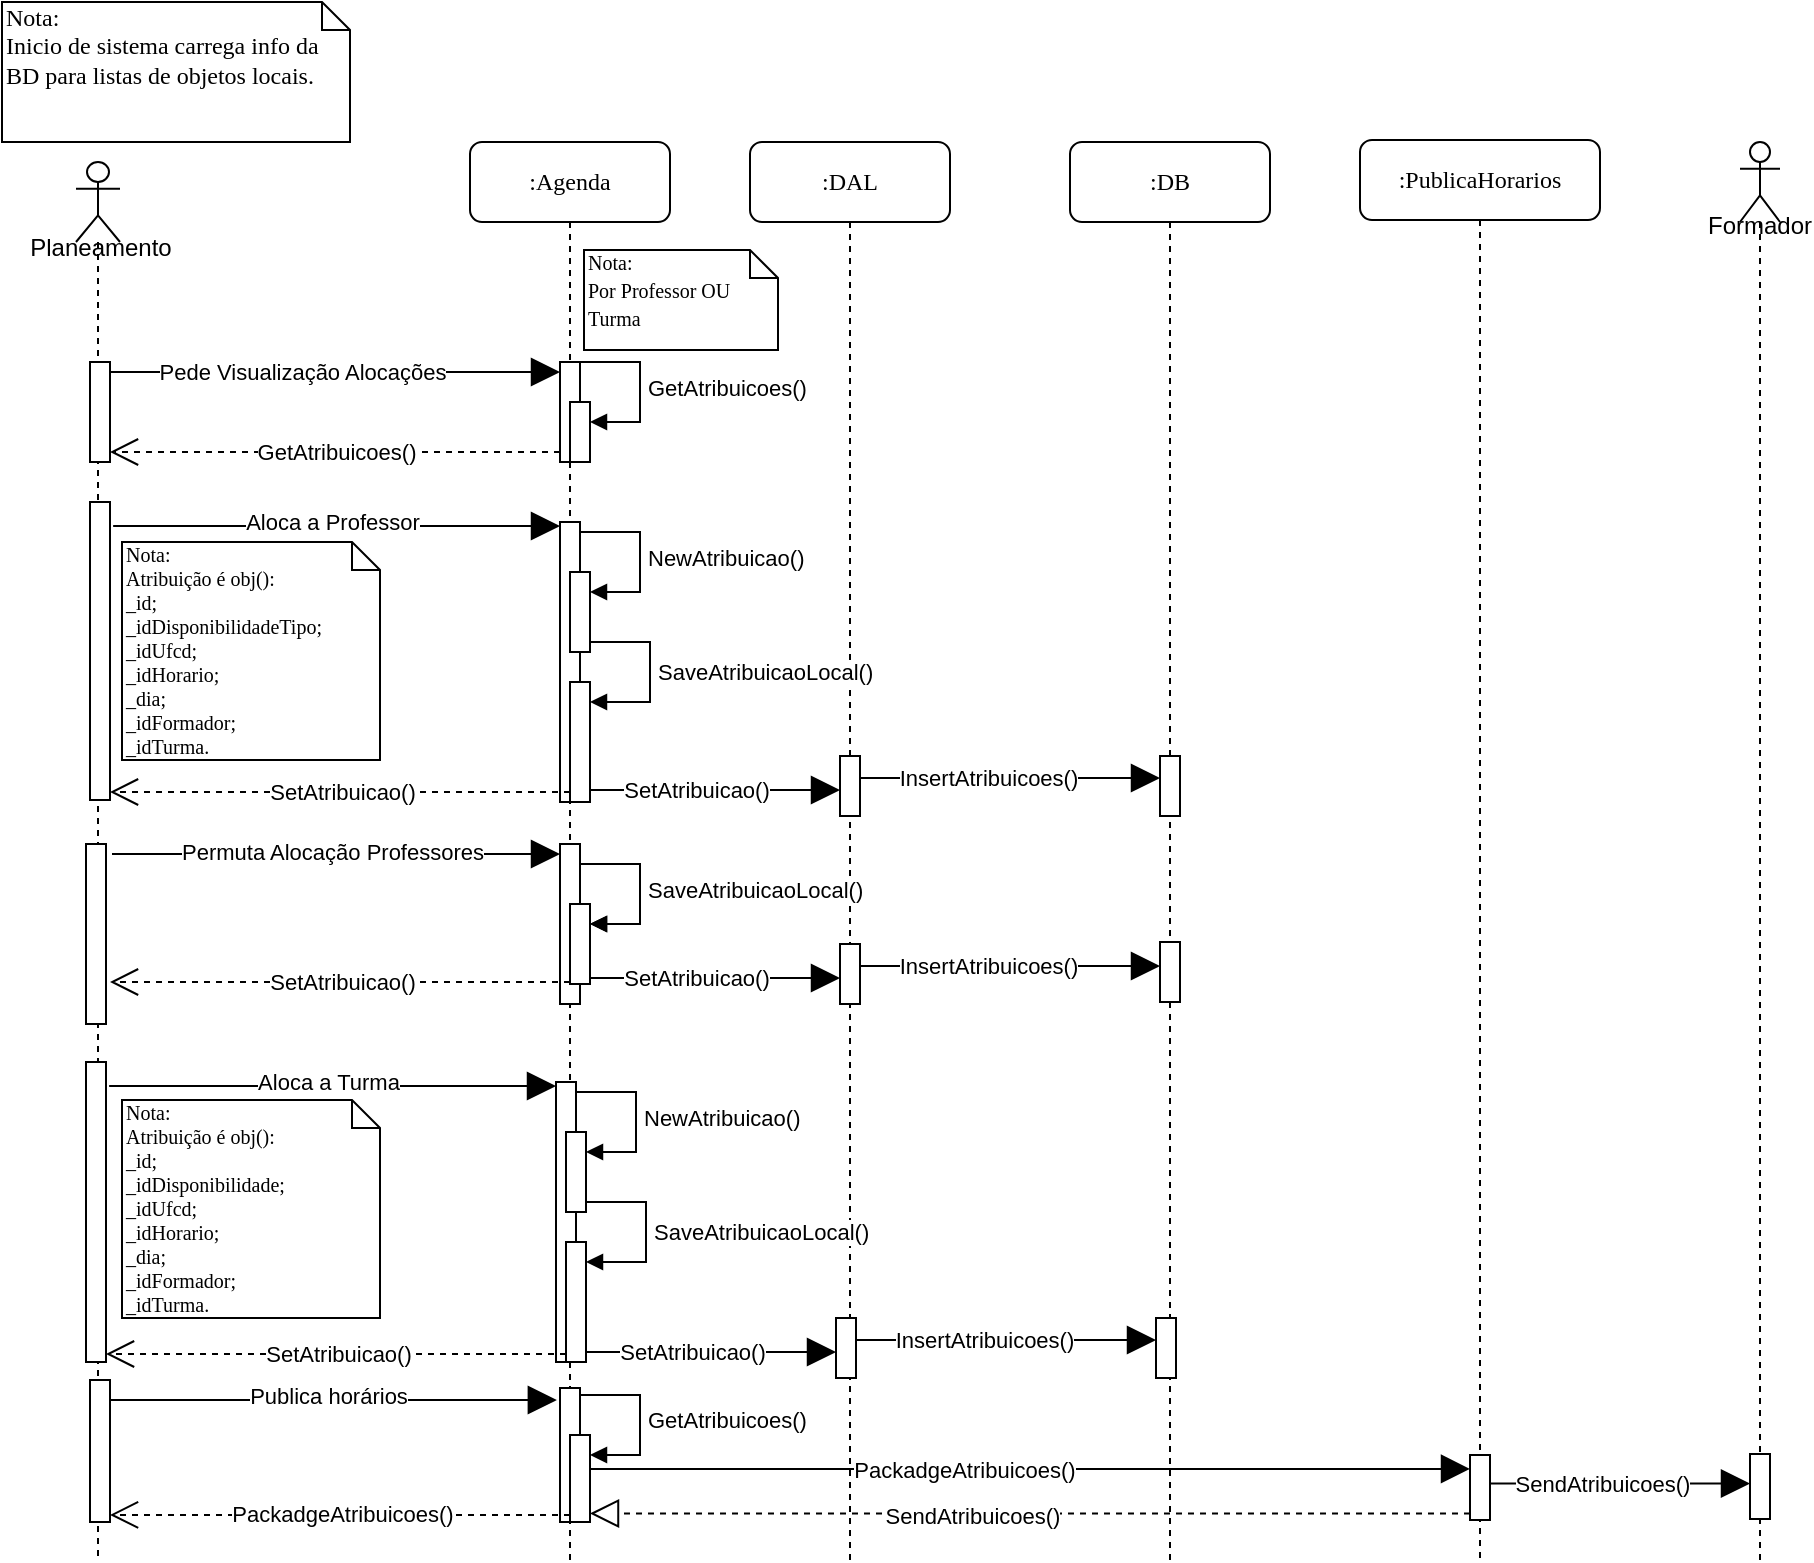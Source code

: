 <mxfile version="21.7.2" type="device">
  <diagram name="Page-1" id="13e1069c-82ec-6db2-03f1-153e76fe0fe0">
    <mxGraphModel dx="472" dy="821" grid="1" gridSize="10" guides="1" tooltips="1" connect="1" arrows="1" fold="1" page="1" pageScale="1" pageWidth="1100" pageHeight="850" background="none" math="0" shadow="0">
      <root>
        <mxCell id="0" />
        <mxCell id="1" parent="0" />
        <mxCell id="7baba1c4bc27f4b0-2" value=":DAL" style="shape=umlLifeline;perimeter=lifelinePerimeter;whiteSpace=wrap;html=1;container=1;collapsible=0;recursiveResize=0;outlineConnect=0;rounded=1;shadow=0;comic=0;labelBackgroundColor=none;strokeWidth=1;fontFamily=Verdana;fontSize=12;align=center;" parent="1" vertex="1">
          <mxGeometry x="415" y="111" width="100" height="709" as="geometry" />
        </mxCell>
        <mxCell id="_VtA3e9hZ6MFnu51Yufp-31" value="" style="html=1;points=[];perimeter=orthogonalPerimeter;outlineConnect=0;targetShapes=umlLifeline;portConstraint=eastwest;newEdgeStyle={&quot;edgeStyle&quot;:&quot;elbowEdgeStyle&quot;,&quot;elbow&quot;:&quot;vertical&quot;,&quot;curved&quot;:0,&quot;rounded&quot;:0};" parent="7baba1c4bc27f4b0-2" vertex="1">
          <mxGeometry x="45" y="307" width="10" height="30" as="geometry" />
        </mxCell>
        <mxCell id="_VtA3e9hZ6MFnu51Yufp-70" value="" style="html=1;points=[];perimeter=orthogonalPerimeter;outlineConnect=0;targetShapes=umlLifeline;portConstraint=eastwest;newEdgeStyle={&quot;edgeStyle&quot;:&quot;elbowEdgeStyle&quot;,&quot;elbow&quot;:&quot;vertical&quot;,&quot;curved&quot;:0,&quot;rounded&quot;:0};" parent="7baba1c4bc27f4b0-2" vertex="1">
          <mxGeometry x="45" y="401" width="10" height="30" as="geometry" />
        </mxCell>
        <mxCell id="_VtA3e9hZ6MFnu51Yufp-71" value="" style="endArrow=block;endFill=1;endSize=12;html=1;rounded=0;exitX=0.9;exitY=0.007;exitDx=0;exitDy=0;exitPerimeter=0;" parent="7baba1c4bc27f4b0-2" edge="1">
          <mxGeometry width="160" relative="1" as="geometry">
            <mxPoint x="-80" y="418" as="sourcePoint" />
            <mxPoint x="45" y="418" as="targetPoint" />
          </mxGeometry>
        </mxCell>
        <mxCell id="_VtA3e9hZ6MFnu51Yufp-72" value="SetAtribuicao()" style="edgeLabel;html=1;align=center;verticalAlign=middle;resizable=0;points=[];" parent="_VtA3e9hZ6MFnu51Yufp-71" vertex="1" connectable="0">
          <mxGeometry x="-0.15" relative="1" as="geometry">
            <mxPoint as="offset" />
          </mxGeometry>
        </mxCell>
        <mxCell id="_VtA3e9hZ6MFnu51Yufp-73" value="" style="endArrow=block;endFill=1;endSize=12;html=1;rounded=0;" parent="7baba1c4bc27f4b0-2" edge="1">
          <mxGeometry width="160" relative="1" as="geometry">
            <mxPoint x="55" y="412" as="sourcePoint" />
            <mxPoint x="205" y="412" as="targetPoint" />
          </mxGeometry>
        </mxCell>
        <mxCell id="_VtA3e9hZ6MFnu51Yufp-74" value="InsertAtribuicoes()" style="edgeLabel;html=1;align=center;verticalAlign=middle;resizable=0;points=[];" parent="_VtA3e9hZ6MFnu51Yufp-73" vertex="1" connectable="0">
          <mxGeometry x="-0.15" relative="1" as="geometry">
            <mxPoint as="offset" />
          </mxGeometry>
        </mxCell>
        <mxCell id="7baba1c4bc27f4b0-3" value=":DB" style="shape=umlLifeline;perimeter=lifelinePerimeter;whiteSpace=wrap;html=1;container=1;collapsible=0;recursiveResize=0;outlineConnect=0;rounded=1;shadow=0;comic=0;labelBackgroundColor=none;strokeWidth=1;fontFamily=Verdana;fontSize=12;align=center;" parent="1" vertex="1">
          <mxGeometry x="575" y="111" width="100" height="709" as="geometry" />
        </mxCell>
        <mxCell id="_VtA3e9hZ6MFnu51Yufp-34" value="" style="html=1;points=[];perimeter=orthogonalPerimeter;outlineConnect=0;targetShapes=umlLifeline;portConstraint=eastwest;newEdgeStyle={&quot;edgeStyle&quot;:&quot;elbowEdgeStyle&quot;,&quot;elbow&quot;:&quot;vertical&quot;,&quot;curved&quot;:0,&quot;rounded&quot;:0};" parent="7baba1c4bc27f4b0-3" vertex="1">
          <mxGeometry x="45" y="307" width="10" height="30" as="geometry" />
        </mxCell>
        <mxCell id="_VtA3e9hZ6MFnu51Yufp-75" value="" style="html=1;points=[];perimeter=orthogonalPerimeter;outlineConnect=0;targetShapes=umlLifeline;portConstraint=eastwest;newEdgeStyle={&quot;edgeStyle&quot;:&quot;elbowEdgeStyle&quot;,&quot;elbow&quot;:&quot;vertical&quot;,&quot;curved&quot;:0,&quot;rounded&quot;:0};" parent="7baba1c4bc27f4b0-3" vertex="1">
          <mxGeometry x="45" y="400" width="10" height="30" as="geometry" />
        </mxCell>
        <mxCell id="7baba1c4bc27f4b0-8" value=":Agenda" style="shape=umlLifeline;perimeter=lifelinePerimeter;whiteSpace=wrap;html=1;container=1;collapsible=0;recursiveResize=0;outlineConnect=0;rounded=1;shadow=0;comic=0;labelBackgroundColor=none;strokeWidth=1;fontFamily=Verdana;fontSize=12;align=center;movable=1;resizable=1;rotatable=1;deletable=1;editable=1;locked=0;connectable=1;" parent="1" vertex="1">
          <mxGeometry x="275" y="111" width="100" height="709" as="geometry" />
        </mxCell>
        <mxCell id="_VtA3e9hZ6MFnu51Yufp-6" value="" style="html=1;points=[];perimeter=orthogonalPerimeter;outlineConnect=0;targetShapes=umlLifeline;portConstraint=eastwest;newEdgeStyle={&quot;edgeStyle&quot;:&quot;elbowEdgeStyle&quot;,&quot;elbow&quot;:&quot;vertical&quot;,&quot;curved&quot;:0,&quot;rounded&quot;:0};" parent="7baba1c4bc27f4b0-8" vertex="1">
          <mxGeometry x="45" y="190" width="10" height="140" as="geometry" />
        </mxCell>
        <mxCell id="_VtA3e9hZ6MFnu51Yufp-19" value="" style="html=1;points=[];perimeter=orthogonalPerimeter;outlineConnect=0;targetShapes=umlLifeline;portConstraint=eastwest;newEdgeStyle={&quot;edgeStyle&quot;:&quot;elbowEdgeStyle&quot;,&quot;elbow&quot;:&quot;vertical&quot;,&quot;curved&quot;:0,&quot;rounded&quot;:0};" parent="7baba1c4bc27f4b0-8" vertex="1">
          <mxGeometry x="50" y="215" width="10" height="40" as="geometry" />
        </mxCell>
        <mxCell id="_VtA3e9hZ6MFnu51Yufp-20" value="NewAtribuicao()" style="html=1;align=left;spacingLeft=2;endArrow=block;rounded=0;edgeStyle=orthogonalEdgeStyle;curved=0;rounded=0;" parent="7baba1c4bc27f4b0-8" target="_VtA3e9hZ6MFnu51Yufp-19" edge="1">
          <mxGeometry relative="1" as="geometry">
            <mxPoint x="55" y="195" as="sourcePoint" />
            <Array as="points">
              <mxPoint x="85" y="225" />
            </Array>
          </mxGeometry>
        </mxCell>
        <mxCell id="_VtA3e9hZ6MFnu51Yufp-50" value="" style="html=1;points=[];perimeter=orthogonalPerimeter;outlineConnect=0;targetShapes=umlLifeline;portConstraint=eastwest;newEdgeStyle={&quot;edgeStyle&quot;:&quot;elbowEdgeStyle&quot;,&quot;elbow&quot;:&quot;vertical&quot;,&quot;curved&quot;:0,&quot;rounded&quot;:0};" parent="7baba1c4bc27f4b0-8" vertex="1">
          <mxGeometry x="45" y="110" width="10" height="50" as="geometry" />
        </mxCell>
        <mxCell id="_VtA3e9hZ6MFnu51Yufp-51" value="" style="html=1;points=[];perimeter=orthogonalPerimeter;outlineConnect=0;targetShapes=umlLifeline;portConstraint=eastwest;newEdgeStyle={&quot;edgeStyle&quot;:&quot;elbowEdgeStyle&quot;,&quot;elbow&quot;:&quot;vertical&quot;,&quot;curved&quot;:0,&quot;rounded&quot;:0};" parent="7baba1c4bc27f4b0-8" vertex="1">
          <mxGeometry x="45" y="351" width="10" height="80" as="geometry" />
        </mxCell>
        <mxCell id="_VtA3e9hZ6MFnu51Yufp-56" value="" style="html=1;points=[];perimeter=orthogonalPerimeter;outlineConnect=0;targetShapes=umlLifeline;portConstraint=eastwest;newEdgeStyle={&quot;edgeStyle&quot;:&quot;elbowEdgeStyle&quot;,&quot;elbow&quot;:&quot;vertical&quot;,&quot;curved&quot;:0,&quot;rounded&quot;:0};" parent="7baba1c4bc27f4b0-8" vertex="1">
          <mxGeometry x="50" y="381" width="10" height="40" as="geometry" />
        </mxCell>
        <mxCell id="_VtA3e9hZ6MFnu51Yufp-57" value="self call" style="html=1;align=left;spacingLeft=2;endArrow=block;rounded=0;edgeStyle=orthogonalEdgeStyle;curved=0;rounded=0;" parent="7baba1c4bc27f4b0-8" target="_VtA3e9hZ6MFnu51Yufp-56" edge="1">
          <mxGeometry relative="1" as="geometry">
            <mxPoint x="55" y="361" as="sourcePoint" />
            <Array as="points">
              <mxPoint x="85" y="391" />
            </Array>
          </mxGeometry>
        </mxCell>
        <mxCell id="_VtA3e9hZ6MFnu51Yufp-58" value="" style="html=1;points=[];perimeter=orthogonalPerimeter;outlineConnect=0;targetShapes=umlLifeline;portConstraint=eastwest;newEdgeStyle={&quot;edgeStyle&quot;:&quot;elbowEdgeStyle&quot;,&quot;elbow&quot;:&quot;vertical&quot;,&quot;curved&quot;:0,&quot;rounded&quot;:0};" parent="7baba1c4bc27f4b0-8" vertex="1">
          <mxGeometry x="50" y="381" width="10" height="40" as="geometry" />
        </mxCell>
        <mxCell id="_VtA3e9hZ6MFnu51Yufp-59" value="SaveAtribuicaoLocal()" style="html=1;align=left;spacingLeft=2;endArrow=block;rounded=0;edgeStyle=orthogonalEdgeStyle;curved=0;rounded=0;" parent="7baba1c4bc27f4b0-8" target="_VtA3e9hZ6MFnu51Yufp-58" edge="1">
          <mxGeometry relative="1" as="geometry">
            <mxPoint x="55" y="361" as="sourcePoint" />
            <Array as="points">
              <mxPoint x="85" y="391" />
            </Array>
          </mxGeometry>
        </mxCell>
        <mxCell id="_VtA3e9hZ6MFnu51Yufp-66" value="" style="html=1;points=[];perimeter=orthogonalPerimeter;outlineConnect=0;targetShapes=umlLifeline;portConstraint=eastwest;newEdgeStyle={&quot;edgeStyle&quot;:&quot;elbowEdgeStyle&quot;,&quot;elbow&quot;:&quot;vertical&quot;,&quot;curved&quot;:0,&quot;rounded&quot;:0};" parent="7baba1c4bc27f4b0-8" vertex="1">
          <mxGeometry x="50" y="270" width="10" height="60" as="geometry" />
        </mxCell>
        <mxCell id="_VtA3e9hZ6MFnu51Yufp-67" value="SaveAtribuicaoLocal()" style="html=1;align=left;spacingLeft=2;endArrow=block;rounded=0;edgeStyle=orthogonalEdgeStyle;curved=0;rounded=0;" parent="7baba1c4bc27f4b0-8" target="_VtA3e9hZ6MFnu51Yufp-66" edge="1">
          <mxGeometry relative="1" as="geometry">
            <mxPoint x="60" y="250" as="sourcePoint" />
            <Array as="points">
              <mxPoint x="90" y="280" />
            </Array>
          </mxGeometry>
        </mxCell>
        <mxCell id="_VtA3e9hZ6MFnu51Yufp-80" value="" style="html=1;points=[];perimeter=orthogonalPerimeter;outlineConnect=0;targetShapes=umlLifeline;portConstraint=eastwest;newEdgeStyle={&quot;edgeStyle&quot;:&quot;elbowEdgeStyle&quot;,&quot;elbow&quot;:&quot;vertical&quot;,&quot;curved&quot;:0,&quot;rounded&quot;:0};" parent="7baba1c4bc27f4b0-8" vertex="1">
          <mxGeometry x="50" y="130" width="10" height="30" as="geometry" />
        </mxCell>
        <mxCell id="_VtA3e9hZ6MFnu51Yufp-81" value="GetAtribuicoes()" style="html=1;align=left;spacingLeft=2;endArrow=block;rounded=0;edgeStyle=orthogonalEdgeStyle;curved=0;rounded=0;" parent="7baba1c4bc27f4b0-8" target="_VtA3e9hZ6MFnu51Yufp-80" edge="1">
          <mxGeometry relative="1" as="geometry">
            <mxPoint x="55" y="110" as="sourcePoint" />
            <Array as="points">
              <mxPoint x="85" y="140" />
            </Array>
          </mxGeometry>
        </mxCell>
        <mxCell id="_VtA3e9hZ6MFnu51Yufp-115" value="" style="html=1;points=[];perimeter=orthogonalPerimeter;outlineConnect=0;targetShapes=umlLifeline;portConstraint=eastwest;newEdgeStyle={&quot;edgeStyle&quot;:&quot;elbowEdgeStyle&quot;,&quot;elbow&quot;:&quot;vertical&quot;,&quot;curved&quot;:0,&quot;rounded&quot;:0};" parent="7baba1c4bc27f4b0-8" vertex="1">
          <mxGeometry x="45" y="623" width="10" height="67" as="geometry" />
        </mxCell>
        <mxCell id="_VtA3e9hZ6MFnu51Yufp-116" value="" style="html=1;points=[];perimeter=orthogonalPerimeter;outlineConnect=0;targetShapes=umlLifeline;portConstraint=eastwest;newEdgeStyle={&quot;edgeStyle&quot;:&quot;elbowEdgeStyle&quot;,&quot;elbow&quot;:&quot;vertical&quot;,&quot;curved&quot;:0,&quot;rounded&quot;:0};" parent="7baba1c4bc27f4b0-8" vertex="1">
          <mxGeometry x="50" y="646.5" width="10" height="43.5" as="geometry" />
        </mxCell>
        <mxCell id="_VtA3e9hZ6MFnu51Yufp-117" value="GetAtribuicoes()" style="html=1;align=left;spacingLeft=2;endArrow=block;rounded=0;edgeStyle=orthogonalEdgeStyle;curved=0;rounded=0;" parent="7baba1c4bc27f4b0-8" target="_VtA3e9hZ6MFnu51Yufp-116" edge="1">
          <mxGeometry relative="1" as="geometry">
            <mxPoint x="55" y="626.5" as="sourcePoint" />
            <Array as="points">
              <mxPoint x="85" y="656.5" />
            </Array>
          </mxGeometry>
        </mxCell>
        <mxCell id="_VtA3e9hZ6MFnu51Yufp-119" value="" style="endArrow=block;endFill=1;endSize=12;html=1;rounded=0;exitX=0.9;exitY=0.007;exitDx=0;exitDy=0;exitPerimeter=0;" parent="7baba1c4bc27f4b0-8" edge="1">
          <mxGeometry width="160" relative="1" as="geometry">
            <mxPoint x="60" y="663.44" as="sourcePoint" />
            <mxPoint x="500" y="663.44" as="targetPoint" />
          </mxGeometry>
        </mxCell>
        <mxCell id="_VtA3e9hZ6MFnu51Yufp-120" value="PackadgeAtribuicoes()" style="edgeLabel;html=1;align=center;verticalAlign=middle;resizable=0;points=[];" parent="_VtA3e9hZ6MFnu51Yufp-119" vertex="1" connectable="0">
          <mxGeometry x="-0.15" relative="1" as="geometry">
            <mxPoint as="offset" />
          </mxGeometry>
        </mxCell>
        <mxCell id="_VtA3e9hZ6MFnu51Yufp-121" value="PackadgeAtribuicoes()" style="endArrow=open;endSize=12;dashed=1;html=1;rounded=0;" parent="7baba1c4bc27f4b0-8" edge="1">
          <mxGeometry x="-0.003" width="160" relative="1" as="geometry">
            <mxPoint x="50" y="686.44" as="sourcePoint" />
            <mxPoint x="-180" y="686.44" as="targetPoint" />
            <mxPoint as="offset" />
          </mxGeometry>
        </mxCell>
        <mxCell id="_VtA3e9hZ6MFnu51Yufp-2" value="" style="shape=umlLifeline;perimeter=lifelinePerimeter;whiteSpace=wrap;html=1;container=1;dropTarget=0;collapsible=0;recursiveResize=0;outlineConnect=0;portConstraint=eastwest;newEdgeStyle={&quot;edgeStyle&quot;:&quot;elbowEdgeStyle&quot;,&quot;elbow&quot;:&quot;vertical&quot;,&quot;curved&quot;:0,&quot;rounded&quot;:0};participant=umlActor;size=40;" parent="1" vertex="1">
          <mxGeometry x="78" y="121" width="22" height="699" as="geometry" />
        </mxCell>
        <mxCell id="_VtA3e9hZ6MFnu51Yufp-55" value="" style="html=1;points=[];perimeter=orthogonalPerimeter;outlineConnect=0;targetShapes=umlLifeline;portConstraint=eastwest;newEdgeStyle={&quot;edgeStyle&quot;:&quot;elbowEdgeStyle&quot;,&quot;elbow&quot;:&quot;vertical&quot;,&quot;curved&quot;:0,&quot;rounded&quot;:0};" parent="_VtA3e9hZ6MFnu51Yufp-2" vertex="1">
          <mxGeometry x="5" y="341" width="10" height="90" as="geometry" />
        </mxCell>
        <mxCell id="_VtA3e9hZ6MFnu51Yufp-86" value="" style="html=1;points=[];perimeter=orthogonalPerimeter;outlineConnect=0;targetShapes=umlLifeline;portConstraint=eastwest;newEdgeStyle={&quot;edgeStyle&quot;:&quot;elbowEdgeStyle&quot;,&quot;elbow&quot;:&quot;vertical&quot;,&quot;curved&quot;:0,&quot;rounded&quot;:0};" parent="_VtA3e9hZ6MFnu51Yufp-2" vertex="1">
          <mxGeometry x="380" y="578" width="10" height="30" as="geometry" />
        </mxCell>
        <mxCell id="_VtA3e9hZ6MFnu51Yufp-87" value="" style="html=1;points=[];perimeter=orthogonalPerimeter;outlineConnect=0;targetShapes=umlLifeline;portConstraint=eastwest;newEdgeStyle={&quot;edgeStyle&quot;:&quot;elbowEdgeStyle&quot;,&quot;elbow&quot;:&quot;vertical&quot;,&quot;curved&quot;:0,&quot;rounded&quot;:0};" parent="_VtA3e9hZ6MFnu51Yufp-2" vertex="1">
          <mxGeometry x="540" y="578" width="10" height="30" as="geometry" />
        </mxCell>
        <mxCell id="_VtA3e9hZ6MFnu51Yufp-88" value="" style="html=1;points=[];perimeter=orthogonalPerimeter;outlineConnect=0;targetShapes=umlLifeline;portConstraint=eastwest;newEdgeStyle={&quot;edgeStyle&quot;:&quot;elbowEdgeStyle&quot;,&quot;elbow&quot;:&quot;vertical&quot;,&quot;curved&quot;:0,&quot;rounded&quot;:0};" parent="_VtA3e9hZ6MFnu51Yufp-2" vertex="1">
          <mxGeometry x="240" y="460" width="10" height="140" as="geometry" />
        </mxCell>
        <mxCell id="_VtA3e9hZ6MFnu51Yufp-89" value="" style="html=1;points=[];perimeter=orthogonalPerimeter;outlineConnect=0;targetShapes=umlLifeline;portConstraint=eastwest;newEdgeStyle={&quot;edgeStyle&quot;:&quot;elbowEdgeStyle&quot;,&quot;elbow&quot;:&quot;vertical&quot;,&quot;curved&quot;:0,&quot;rounded&quot;:0};" parent="_VtA3e9hZ6MFnu51Yufp-2" vertex="1">
          <mxGeometry x="245" y="485" width="10" height="40" as="geometry" />
        </mxCell>
        <mxCell id="_VtA3e9hZ6MFnu51Yufp-90" value="NewAtribuicao()" style="html=1;align=left;spacingLeft=2;endArrow=block;rounded=0;edgeStyle=orthogonalEdgeStyle;curved=0;rounded=0;" parent="_VtA3e9hZ6MFnu51Yufp-2" target="_VtA3e9hZ6MFnu51Yufp-89" edge="1">
          <mxGeometry relative="1" as="geometry">
            <mxPoint x="250" y="465" as="sourcePoint" />
            <Array as="points">
              <mxPoint x="280" y="495" />
            </Array>
          </mxGeometry>
        </mxCell>
        <mxCell id="_VtA3e9hZ6MFnu51Yufp-91" value="" style="html=1;points=[];perimeter=orthogonalPerimeter;outlineConnect=0;targetShapes=umlLifeline;portConstraint=eastwest;newEdgeStyle={&quot;edgeStyle&quot;:&quot;elbowEdgeStyle&quot;,&quot;elbow&quot;:&quot;vertical&quot;,&quot;curved&quot;:0,&quot;rounded&quot;:0};" parent="_VtA3e9hZ6MFnu51Yufp-2" vertex="1">
          <mxGeometry x="245" y="540" width="10" height="60" as="geometry" />
        </mxCell>
        <mxCell id="_VtA3e9hZ6MFnu51Yufp-92" value="SaveAtribuicaoLocal()" style="html=1;align=left;spacingLeft=2;endArrow=block;rounded=0;edgeStyle=orthogonalEdgeStyle;curved=0;rounded=0;" parent="_VtA3e9hZ6MFnu51Yufp-2" target="_VtA3e9hZ6MFnu51Yufp-91" edge="1">
          <mxGeometry relative="1" as="geometry">
            <mxPoint x="255" y="520" as="sourcePoint" />
            <Array as="points">
              <mxPoint x="285" y="550" />
            </Array>
          </mxGeometry>
        </mxCell>
        <mxCell id="_VtA3e9hZ6MFnu51Yufp-93" value="" style="html=1;points=[];perimeter=orthogonalPerimeter;rounded=0;shadow=0;comic=0;labelBackgroundColor=none;strokeWidth=1;fontFamily=Verdana;fontSize=12;align=center;" parent="_VtA3e9hZ6MFnu51Yufp-2" vertex="1">
          <mxGeometry x="5" y="450" width="10" height="150" as="geometry" />
        </mxCell>
        <mxCell id="_VtA3e9hZ6MFnu51Yufp-94" value="" style="endArrow=block;endFill=1;endSize=12;html=1;rounded=0;exitX=1.157;exitY=0.2;exitDx=0;exitDy=0;exitPerimeter=0;" parent="_VtA3e9hZ6MFnu51Yufp-2" edge="1">
          <mxGeometry width="160" relative="1" as="geometry">
            <mxPoint x="16.57" y="462" as="sourcePoint" />
            <mxPoint x="240" y="462" as="targetPoint" />
          </mxGeometry>
        </mxCell>
        <mxCell id="_VtA3e9hZ6MFnu51Yufp-95" value="Aloca a Turma" style="edgeLabel;html=1;align=center;verticalAlign=middle;resizable=0;points=[];" parent="_VtA3e9hZ6MFnu51Yufp-94" vertex="1" connectable="0">
          <mxGeometry x="-0.15" relative="1" as="geometry">
            <mxPoint x="14" y="-2" as="offset" />
          </mxGeometry>
        </mxCell>
        <mxCell id="_VtA3e9hZ6MFnu51Yufp-96" value="" style="endArrow=block;endFill=1;endSize=12;html=1;rounded=0;exitX=0.9;exitY=0.007;exitDx=0;exitDy=0;exitPerimeter=0;" parent="_VtA3e9hZ6MFnu51Yufp-2" edge="1">
          <mxGeometry width="160" relative="1" as="geometry">
            <mxPoint x="255" y="595" as="sourcePoint" />
            <mxPoint x="380" y="595" as="targetPoint" />
          </mxGeometry>
        </mxCell>
        <mxCell id="_VtA3e9hZ6MFnu51Yufp-97" value="SetAtribuicao()" style="edgeLabel;html=1;align=center;verticalAlign=middle;resizable=0;points=[];" parent="_VtA3e9hZ6MFnu51Yufp-96" vertex="1" connectable="0">
          <mxGeometry x="-0.15" relative="1" as="geometry">
            <mxPoint as="offset" />
          </mxGeometry>
        </mxCell>
        <mxCell id="_VtA3e9hZ6MFnu51Yufp-98" value="" style="endArrow=block;endFill=1;endSize=12;html=1;rounded=0;" parent="_VtA3e9hZ6MFnu51Yufp-2" edge="1">
          <mxGeometry width="160" relative="1" as="geometry">
            <mxPoint x="390" y="589" as="sourcePoint" />
            <mxPoint x="540" y="589" as="targetPoint" />
          </mxGeometry>
        </mxCell>
        <mxCell id="_VtA3e9hZ6MFnu51Yufp-99" value="InsertAtribuicoes()" style="edgeLabel;html=1;align=center;verticalAlign=middle;resizable=0;points=[];" parent="_VtA3e9hZ6MFnu51Yufp-98" vertex="1" connectable="0">
          <mxGeometry x="-0.15" relative="1" as="geometry">
            <mxPoint as="offset" />
          </mxGeometry>
        </mxCell>
        <mxCell id="_VtA3e9hZ6MFnu51Yufp-100" value="SetAtribuicao()" style="endArrow=open;endSize=12;dashed=1;html=1;rounded=0;" parent="_VtA3e9hZ6MFnu51Yufp-2" edge="1">
          <mxGeometry x="-0.003" width="160" relative="1" as="geometry">
            <mxPoint x="245" y="596" as="sourcePoint" />
            <mxPoint x="15" y="596" as="targetPoint" />
            <mxPoint as="offset" />
          </mxGeometry>
        </mxCell>
        <mxCell id="_VtA3e9hZ6MFnu51Yufp-105" value="" style="html=1;points=[];perimeter=orthogonalPerimeter;outlineConnect=0;targetShapes=umlLifeline;portConstraint=eastwest;newEdgeStyle={&quot;edgeStyle&quot;:&quot;elbowEdgeStyle&quot;,&quot;elbow&quot;:&quot;vertical&quot;,&quot;curved&quot;:0,&quot;rounded&quot;:0};" parent="_VtA3e9hZ6MFnu51Yufp-2" vertex="1">
          <mxGeometry x="7" y="609" width="10" height="71" as="geometry" />
        </mxCell>
        <mxCell id="_VtA3e9hZ6MFnu51Yufp-3" value="" style="html=1;points=[];perimeter=orthogonalPerimeter;rounded=0;shadow=0;comic=0;labelBackgroundColor=none;strokeWidth=1;fontFamily=Verdana;fontSize=12;align=center;" parent="1" vertex="1">
          <mxGeometry x="85" y="291" width="10" height="149" as="geometry" />
        </mxCell>
        <mxCell id="_VtA3e9hZ6MFnu51Yufp-4" value="Planeamento " style="text;html=1;align=center;verticalAlign=middle;resizable=0;points=[];autosize=1;strokeColor=none;fillColor=none;" parent="1" vertex="1">
          <mxGeometry x="40" y="149" width="100" height="30" as="geometry" />
        </mxCell>
        <mxCell id="_VtA3e9hZ6MFnu51Yufp-5" value="" style="endArrow=block;endFill=1;endSize=12;html=1;rounded=0;" parent="1" edge="1">
          <mxGeometry width="160" relative="1" as="geometry">
            <mxPoint x="95" y="226" as="sourcePoint" />
            <mxPoint x="320" y="226" as="targetPoint" />
          </mxGeometry>
        </mxCell>
        <mxCell id="_VtA3e9hZ6MFnu51Yufp-7" value="Pede Visualização Alocações" style="edgeLabel;html=1;align=center;verticalAlign=middle;resizable=0;points=[];" parent="_VtA3e9hZ6MFnu51Yufp-5" vertex="1" connectable="0">
          <mxGeometry x="-0.15" relative="1" as="geometry">
            <mxPoint as="offset" />
          </mxGeometry>
        </mxCell>
        <mxCell id="_VtA3e9hZ6MFnu51Yufp-16" value="GetAtribuicoes()" style="endArrow=open;endSize=12;dashed=1;html=1;rounded=0;" parent="1" edge="1">
          <mxGeometry x="-0.003" width="160" relative="1" as="geometry">
            <mxPoint x="320" y="266" as="sourcePoint" />
            <mxPoint x="95" y="266" as="targetPoint" />
            <mxPoint as="offset" />
          </mxGeometry>
        </mxCell>
        <mxCell id="_VtA3e9hZ6MFnu51Yufp-17" value="" style="endArrow=block;endFill=1;endSize=12;html=1;rounded=0;exitX=1.157;exitY=0.2;exitDx=0;exitDy=0;exitPerimeter=0;" parent="1" edge="1">
          <mxGeometry width="160" relative="1" as="geometry">
            <mxPoint x="96.57" y="303" as="sourcePoint" />
            <mxPoint x="320" y="303" as="targetPoint" />
          </mxGeometry>
        </mxCell>
        <mxCell id="_VtA3e9hZ6MFnu51Yufp-18" value="Aloca a Professor" style="edgeLabel;html=1;align=center;verticalAlign=middle;resizable=0;points=[];" parent="_VtA3e9hZ6MFnu51Yufp-17" vertex="1" connectable="0">
          <mxGeometry x="-0.15" relative="1" as="geometry">
            <mxPoint x="14" y="-2" as="offset" />
          </mxGeometry>
        </mxCell>
        <mxCell id="_VtA3e9hZ6MFnu51Yufp-29" value="" style="endArrow=block;endFill=1;endSize=12;html=1;rounded=0;exitX=0.9;exitY=0.007;exitDx=0;exitDy=0;exitPerimeter=0;" parent="1" edge="1">
          <mxGeometry width="160" relative="1" as="geometry">
            <mxPoint x="335" y="435" as="sourcePoint" />
            <mxPoint x="460" y="435" as="targetPoint" />
          </mxGeometry>
        </mxCell>
        <mxCell id="_VtA3e9hZ6MFnu51Yufp-30" value="SetAtribuicao()" style="edgeLabel;html=1;align=center;verticalAlign=middle;resizable=0;points=[];" parent="_VtA3e9hZ6MFnu51Yufp-29" vertex="1" connectable="0">
          <mxGeometry x="-0.15" relative="1" as="geometry">
            <mxPoint as="offset" />
          </mxGeometry>
        </mxCell>
        <mxCell id="_VtA3e9hZ6MFnu51Yufp-32" value="" style="endArrow=block;endFill=1;endSize=12;html=1;rounded=0;" parent="1" edge="1">
          <mxGeometry width="160" relative="1" as="geometry">
            <mxPoint x="470" y="429" as="sourcePoint" />
            <mxPoint x="620" y="429" as="targetPoint" />
          </mxGeometry>
        </mxCell>
        <mxCell id="_VtA3e9hZ6MFnu51Yufp-33" value="InsertAtribuicoes()" style="edgeLabel;html=1;align=center;verticalAlign=middle;resizable=0;points=[];" parent="_VtA3e9hZ6MFnu51Yufp-32" vertex="1" connectable="0">
          <mxGeometry x="-0.15" relative="1" as="geometry">
            <mxPoint as="offset" />
          </mxGeometry>
        </mxCell>
        <mxCell id="_VtA3e9hZ6MFnu51Yufp-35" value="SetAtribuicao()" style="endArrow=open;endSize=12;dashed=1;html=1;rounded=0;" parent="1" edge="1">
          <mxGeometry x="-0.003" width="160" relative="1" as="geometry">
            <mxPoint x="325" y="436" as="sourcePoint" />
            <mxPoint x="95" y="436" as="targetPoint" />
            <mxPoint as="offset" />
          </mxGeometry>
        </mxCell>
        <mxCell id="_VtA3e9hZ6MFnu51Yufp-38" value="" style="endArrow=block;endFill=1;endSize=12;html=1;rounded=0;" parent="1" edge="1">
          <mxGeometry width="160" relative="1" as="geometry">
            <mxPoint x="96" y="467" as="sourcePoint" />
            <mxPoint x="320" y="467" as="targetPoint" />
          </mxGeometry>
        </mxCell>
        <mxCell id="_VtA3e9hZ6MFnu51Yufp-52" value="Permuta Alocação Professores" style="edgeLabel;html=1;align=center;verticalAlign=middle;resizable=0;points=[];" parent="_VtA3e9hZ6MFnu51Yufp-38" vertex="1" connectable="0">
          <mxGeometry x="0.099" y="1" relative="1" as="geometry">
            <mxPoint x="-13" as="offset" />
          </mxGeometry>
        </mxCell>
        <mxCell id="_VtA3e9hZ6MFnu51Yufp-54" value="" style="html=1;points=[];perimeter=orthogonalPerimeter;outlineConnect=0;targetShapes=umlLifeline;portConstraint=eastwest;newEdgeStyle={&quot;edgeStyle&quot;:&quot;elbowEdgeStyle&quot;,&quot;elbow&quot;:&quot;vertical&quot;,&quot;curved&quot;:0,&quot;rounded&quot;:0};" parent="1" vertex="1">
          <mxGeometry x="85" y="221" width="10" height="50" as="geometry" />
        </mxCell>
        <mxCell id="_VtA3e9hZ6MFnu51Yufp-76" value="SetAtribuicao()" style="endArrow=open;endSize=12;dashed=1;html=1;rounded=0;" parent="1" edge="1">
          <mxGeometry x="-0.003" width="160" relative="1" as="geometry">
            <mxPoint x="325" y="531" as="sourcePoint" />
            <mxPoint x="95" y="531" as="targetPoint" />
            <mxPoint as="offset" />
          </mxGeometry>
        </mxCell>
        <mxCell id="_VtA3e9hZ6MFnu51Yufp-79" value="&lt;div&gt;Nota:&lt;/div&gt;Inicio de sistema carrega info da BD para listas de objetos locais." style="shape=note;whiteSpace=wrap;html=1;size=14;verticalAlign=top;align=left;spacingTop=-6;rounded=0;shadow=0;comic=0;labelBackgroundColor=none;strokeWidth=1;fontFamily=Verdana;fontSize=12" parent="1" vertex="1">
          <mxGeometry x="41" y="41" width="174" height="70" as="geometry" />
        </mxCell>
        <mxCell id="_VtA3e9hZ6MFnu51Yufp-84" value="&lt;div style=&quot;font-size: 10px;&quot;&gt;&lt;font style=&quot;font-size: 10px;&quot;&gt;Nota:&lt;/font&gt;&lt;/div&gt;&lt;font style=&quot;font-size: 10px;&quot;&gt;Por Professor OU Turma&lt;/font&gt;" style="shape=note;whiteSpace=wrap;html=1;size=14;verticalAlign=top;align=left;spacingTop=-6;rounded=0;shadow=0;comic=0;labelBackgroundColor=none;strokeWidth=1;fontFamily=Verdana;fontSize=12" parent="1" vertex="1">
          <mxGeometry x="332" y="165" width="97" height="50" as="geometry" />
        </mxCell>
        <mxCell id="_VtA3e9hZ6MFnu51Yufp-85" value="&lt;div style=&quot;font-size: 10px;&quot;&gt;&lt;font style=&quot;font-size: 10px;&quot;&gt;Nota:&lt;/font&gt;&lt;/div&gt;&lt;div style=&quot;font-size: 10px;&quot;&gt;&lt;font style=&quot;font-size: 10px;&quot;&gt;Atribuição é obj():&lt;/font&gt;&lt;/div&gt;&lt;div style=&quot;font-size: 10px;&quot;&gt;&lt;font style=&quot;font-size: 10px;&quot;&gt;_id;&lt;br&gt;&lt;/font&gt;&lt;/div&gt;&lt;div style=&quot;font-size: 10px;&quot;&gt;&lt;font style=&quot;font-size: 10px;&quot;&gt;_idDisponibilidadeTipo;&lt;br&gt;&lt;/font&gt;&lt;/div&gt;&lt;div style=&quot;font-size: 10px;&quot;&gt;&lt;font style=&quot;font-size: 10px;&quot;&gt;_idUfcd;&lt;/font&gt;&lt;/div&gt;&lt;div style=&quot;font-size: 10px;&quot;&gt;&lt;font style=&quot;font-size: 10px;&quot;&gt;_idHorario;&lt;/font&gt;&lt;/div&gt;&lt;div style=&quot;font-size: 10px;&quot;&gt;&lt;font style=&quot;font-size: 10px;&quot;&gt;_dia;&lt;br&gt;&lt;/font&gt;&lt;/div&gt;&lt;div style=&quot;font-size: 10px;&quot;&gt;&lt;font style=&quot;font-size: 10px;&quot;&gt;_idFormador;&lt;/font&gt;&lt;/div&gt;&lt;div style=&quot;font-size: 10px;&quot;&gt;&lt;font style=&quot;font-size: 10px;&quot;&gt;_idTurma.&lt;font style=&quot;font-size: 10px;&quot;&gt;&lt;br&gt;&lt;/font&gt;&lt;/font&gt;&lt;/div&gt;" style="shape=note;whiteSpace=wrap;html=1;size=14;verticalAlign=top;align=left;spacingTop=-6;rounded=0;shadow=0;comic=0;labelBackgroundColor=none;strokeWidth=1;fontFamily=Verdana;fontSize=12" parent="1" vertex="1">
          <mxGeometry x="101" y="311" width="129" height="109" as="geometry" />
        </mxCell>
        <mxCell id="_VtA3e9hZ6MFnu51Yufp-106" value=":PublicaHorarios" style="shape=umlLifeline;perimeter=lifelinePerimeter;whiteSpace=wrap;html=1;container=1;collapsible=0;recursiveResize=0;outlineConnect=0;rounded=1;shadow=0;comic=0;labelBackgroundColor=none;strokeWidth=1;fontFamily=Verdana;fontSize=12;align=center;" parent="1" vertex="1">
          <mxGeometry x="720" y="110" width="120" height="710" as="geometry" />
        </mxCell>
        <mxCell id="_VtA3e9hZ6MFnu51Yufp-118" value="" style="html=1;points=[];perimeter=orthogonalPerimeter;outlineConnect=0;targetShapes=umlLifeline;portConstraint=eastwest;newEdgeStyle={&quot;edgeStyle&quot;:&quot;elbowEdgeStyle&quot;,&quot;elbow&quot;:&quot;vertical&quot;,&quot;curved&quot;:0,&quot;rounded&quot;:0};" parent="_VtA3e9hZ6MFnu51Yufp-106" vertex="1">
          <mxGeometry x="55" y="657.5" width="10" height="32.5" as="geometry" />
        </mxCell>
        <mxCell id="_VtA3e9hZ6MFnu51Yufp-113" value="" style="endArrow=block;endFill=1;endSize=12;html=1;rounded=0;exitX=1.157;exitY=0.2;exitDx=0;exitDy=0;exitPerimeter=0;" parent="1" edge="1">
          <mxGeometry width="160" relative="1" as="geometry">
            <mxPoint x="95.0" y="740" as="sourcePoint" />
            <mxPoint x="318.43" y="740" as="targetPoint" />
          </mxGeometry>
        </mxCell>
        <mxCell id="_VtA3e9hZ6MFnu51Yufp-114" value="Publica horários" style="edgeLabel;html=1;align=center;verticalAlign=middle;resizable=0;points=[];" parent="_VtA3e9hZ6MFnu51Yufp-113" vertex="1" connectable="0">
          <mxGeometry x="-0.15" relative="1" as="geometry">
            <mxPoint x="14" y="-2" as="offset" />
          </mxGeometry>
        </mxCell>
        <mxCell id="_VtA3e9hZ6MFnu51Yufp-141" value="&lt;div&gt;&lt;br&gt;&lt;/div&gt;&lt;div&gt;&lt;br&gt;&lt;/div&gt;&lt;div&gt;&lt;br&gt;&lt;/div&gt;&lt;div&gt;Formador&lt;/div&gt;" style="shape=umlLifeline;perimeter=lifelinePerimeter;whiteSpace=wrap;html=1;container=1;dropTarget=0;collapsible=0;recursiveResize=0;outlineConnect=0;portConstraint=eastwest;newEdgeStyle={&quot;edgeStyle&quot;:&quot;elbowEdgeStyle&quot;,&quot;elbow&quot;:&quot;vertical&quot;,&quot;curved&quot;:0,&quot;rounded&quot;:0};participant=umlActor;" parent="1" vertex="1">
          <mxGeometry x="910" y="111" width="20" height="709" as="geometry" />
        </mxCell>
        <mxCell id="_VtA3e9hZ6MFnu51Yufp-143" value="" style="html=1;points=[];perimeter=orthogonalPerimeter;outlineConnect=0;targetShapes=umlLifeline;portConstraint=eastwest;newEdgeStyle={&quot;edgeStyle&quot;:&quot;elbowEdgeStyle&quot;,&quot;elbow&quot;:&quot;vertical&quot;,&quot;curved&quot;:0,&quot;rounded&quot;:0};" parent="_VtA3e9hZ6MFnu51Yufp-141" vertex="1">
          <mxGeometry x="5" y="656" width="10" height="32.5" as="geometry" />
        </mxCell>
        <mxCell id="_VtA3e9hZ6MFnu51Yufp-147" value="" style="endArrow=block;endFill=1;endSize=12;html=1;rounded=0;" parent="1" edge="1">
          <mxGeometry width="160" relative="1" as="geometry">
            <mxPoint x="785.0" y="781.75" as="sourcePoint" />
            <mxPoint x="915.0" y="781.75" as="targetPoint" />
          </mxGeometry>
        </mxCell>
        <mxCell id="_VtA3e9hZ6MFnu51Yufp-148" value="SendAtribuicoes()" style="edgeLabel;html=1;align=center;verticalAlign=middle;resizable=0;points=[];" parent="_VtA3e9hZ6MFnu51Yufp-147" vertex="1" connectable="0">
          <mxGeometry x="-0.15" relative="1" as="geometry">
            <mxPoint as="offset" />
          </mxGeometry>
        </mxCell>
        <mxCell id="_VtA3e9hZ6MFnu51Yufp-150" value="" style="endArrow=block;dashed=1;endFill=0;endSize=12;html=1;rounded=0;" parent="1" edge="1">
          <mxGeometry width="160" relative="1" as="geometry">
            <mxPoint x="775" y="796.75" as="sourcePoint" />
            <mxPoint x="335" y="796.75" as="targetPoint" />
          </mxGeometry>
        </mxCell>
        <mxCell id="_VtA3e9hZ6MFnu51Yufp-152" value="SendAtribuicoes()" style="edgeLabel;html=1;align=center;verticalAlign=middle;resizable=0;points=[];" parent="_VtA3e9hZ6MFnu51Yufp-150" vertex="1" connectable="0">
          <mxGeometry x="0.134" y="1" relative="1" as="geometry">
            <mxPoint as="offset" />
          </mxGeometry>
        </mxCell>
        <mxCell id="_VtA3e9hZ6MFnu51Yufp-153" value="&lt;div style=&quot;font-size: 10px;&quot;&gt;&lt;font style=&quot;font-size: 10px;&quot;&gt;Nota:&lt;/font&gt;&lt;/div&gt;&lt;div style=&quot;font-size: 10px;&quot;&gt;&lt;font style=&quot;font-size: 10px;&quot;&gt;Atribuição é obj():&lt;/font&gt;&lt;/div&gt;&lt;div style=&quot;font-size: 10px;&quot;&gt;&lt;font style=&quot;font-size: 10px;&quot;&gt;_id;&lt;br&gt;&lt;/font&gt;&lt;/div&gt;&lt;div style=&quot;font-size: 10px;&quot;&gt;&lt;font style=&quot;font-size: 10px;&quot;&gt;_idDisponibilidade;&lt;br&gt;&lt;/font&gt;&lt;/div&gt;&lt;div style=&quot;font-size: 10px;&quot;&gt;&lt;font style=&quot;font-size: 10px;&quot;&gt;_idUfcd;&lt;/font&gt;&lt;/div&gt;&lt;div style=&quot;font-size: 10px;&quot;&gt;&lt;font style=&quot;font-size: 10px;&quot;&gt;_idHorario;&lt;/font&gt;&lt;/div&gt;&lt;div style=&quot;font-size: 10px;&quot;&gt;&lt;font style=&quot;font-size: 10px;&quot;&gt;_dia;&lt;br&gt;&lt;/font&gt;&lt;/div&gt;&lt;div style=&quot;font-size: 10px;&quot;&gt;&lt;font style=&quot;font-size: 10px;&quot;&gt;_idFormador;&lt;/font&gt;&lt;/div&gt;&lt;div style=&quot;font-size: 10px;&quot;&gt;&lt;font style=&quot;font-size: 10px;&quot;&gt;_idTurma.&lt;font style=&quot;font-size: 10px;&quot;&gt;&lt;br&gt;&lt;/font&gt;&lt;/font&gt;&lt;/div&gt;" style="shape=note;whiteSpace=wrap;html=1;size=14;verticalAlign=top;align=left;spacingTop=-6;rounded=0;shadow=0;comic=0;labelBackgroundColor=none;strokeWidth=1;fontFamily=Verdana;fontSize=12" parent="1" vertex="1">
          <mxGeometry x="101" y="590" width="129" height="109" as="geometry" />
        </mxCell>
      </root>
    </mxGraphModel>
  </diagram>
</mxfile>
